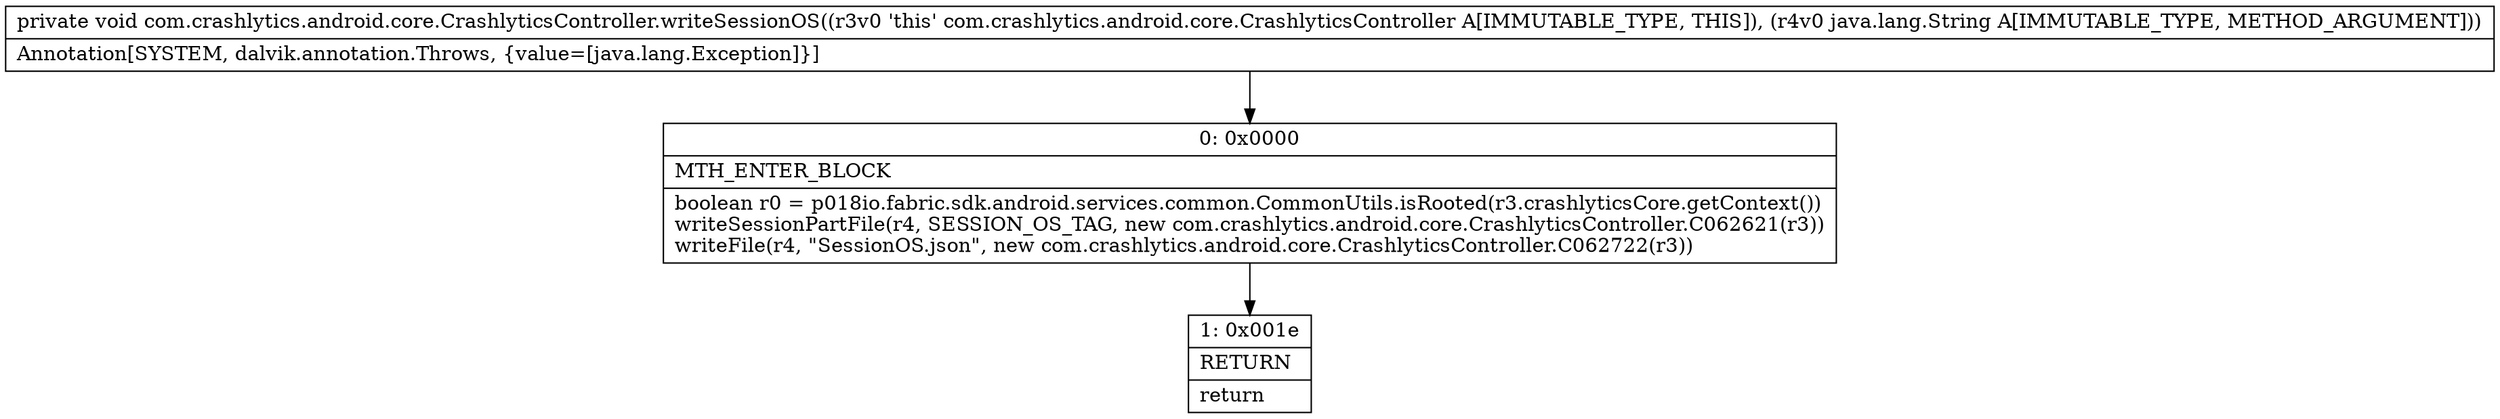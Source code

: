 digraph "CFG forcom.crashlytics.android.core.CrashlyticsController.writeSessionOS(Ljava\/lang\/String;)V" {
Node_0 [shape=record,label="{0\:\ 0x0000|MTH_ENTER_BLOCK\l|boolean r0 = p018io.fabric.sdk.android.services.common.CommonUtils.isRooted(r3.crashlyticsCore.getContext())\lwriteSessionPartFile(r4, SESSION_OS_TAG, new com.crashlytics.android.core.CrashlyticsController.C062621(r3))\lwriteFile(r4, \"SessionOS.json\", new com.crashlytics.android.core.CrashlyticsController.C062722(r3))\l}"];
Node_1 [shape=record,label="{1\:\ 0x001e|RETURN\l|return\l}"];
MethodNode[shape=record,label="{private void com.crashlytics.android.core.CrashlyticsController.writeSessionOS((r3v0 'this' com.crashlytics.android.core.CrashlyticsController A[IMMUTABLE_TYPE, THIS]), (r4v0 java.lang.String A[IMMUTABLE_TYPE, METHOD_ARGUMENT]))  | Annotation[SYSTEM, dalvik.annotation.Throws, \{value=[java.lang.Exception]\}]\l}"];
MethodNode -> Node_0;
Node_0 -> Node_1;
}

